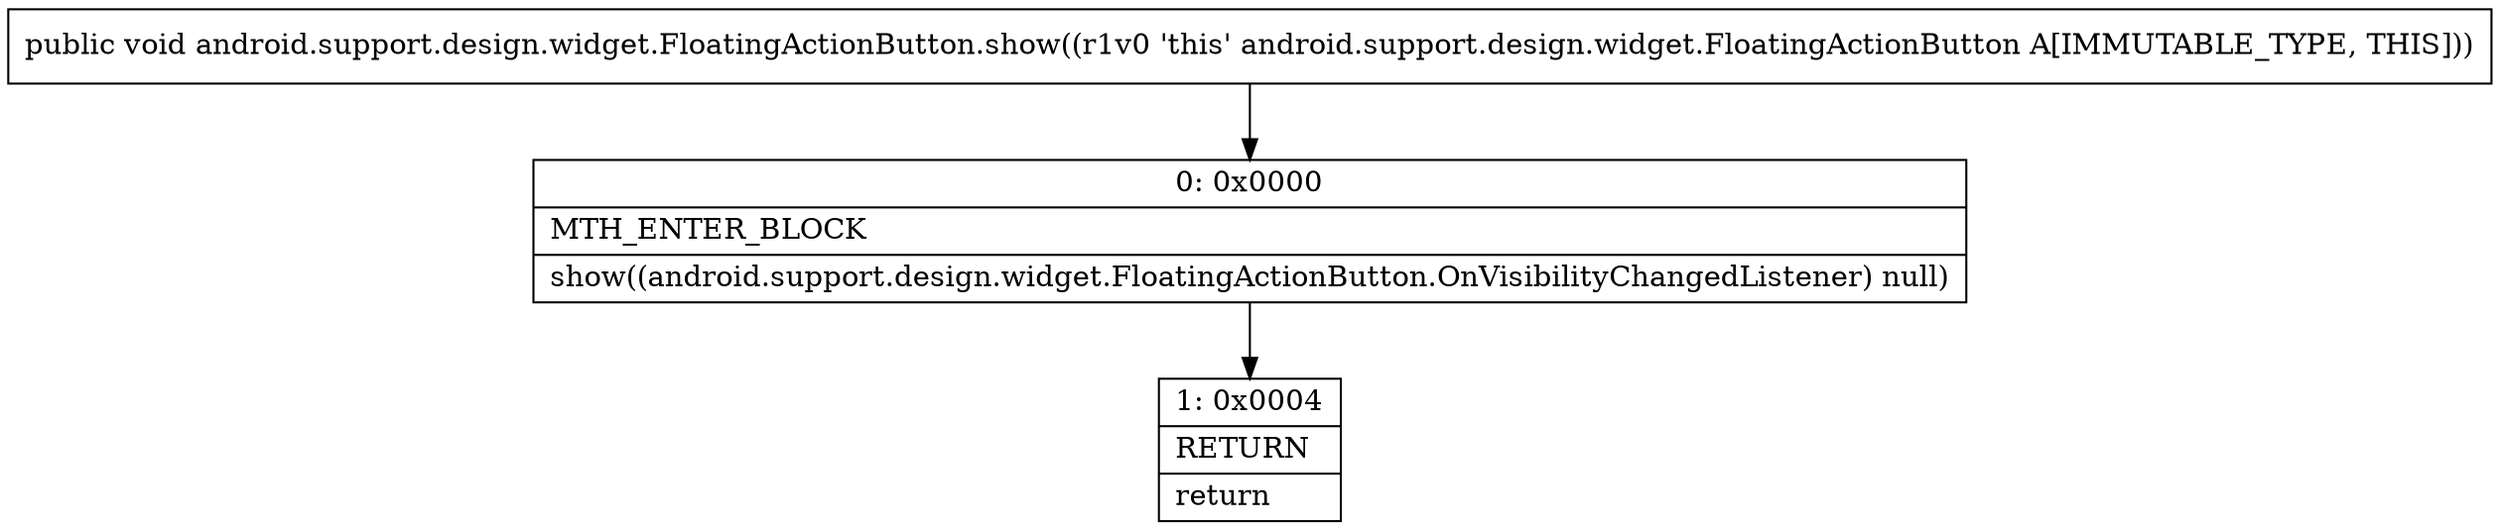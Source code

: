 digraph "CFG forandroid.support.design.widget.FloatingActionButton.show()V" {
Node_0 [shape=record,label="{0\:\ 0x0000|MTH_ENTER_BLOCK\l|show((android.support.design.widget.FloatingActionButton.OnVisibilityChangedListener) null)\l}"];
Node_1 [shape=record,label="{1\:\ 0x0004|RETURN\l|return\l}"];
MethodNode[shape=record,label="{public void android.support.design.widget.FloatingActionButton.show((r1v0 'this' android.support.design.widget.FloatingActionButton A[IMMUTABLE_TYPE, THIS])) }"];
MethodNode -> Node_0;
Node_0 -> Node_1;
}

